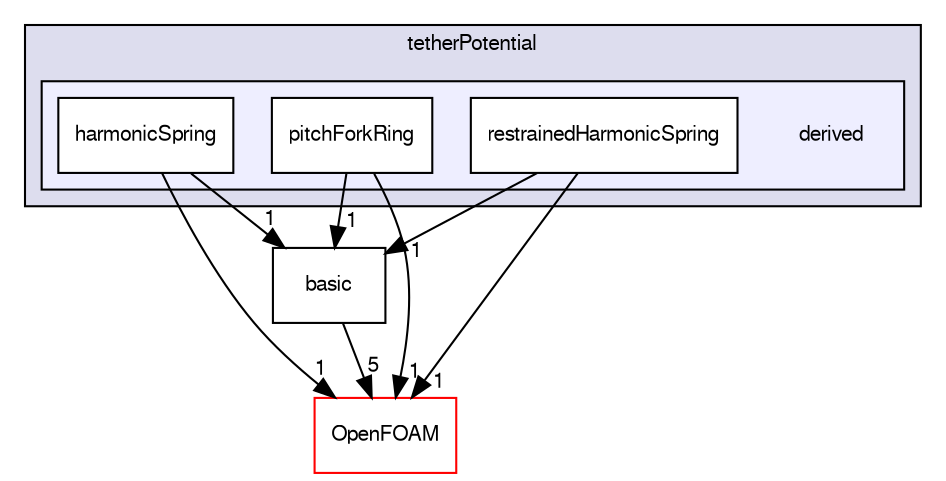 digraph "src/lagrangian/molecularDynamics/potential/tetherPotential/derived" {
  bgcolor=transparent;
  compound=true
  node [ fontsize="10", fontname="FreeSans"];
  edge [ labelfontsize="10", labelfontname="FreeSans"];
  subgraph clusterdir_be0ea55c675e02a10da4f3c0657cc9af {
    graph [ bgcolor="#ddddee", pencolor="black", label="tetherPotential" fontname="FreeSans", fontsize="10", URL="dir_be0ea55c675e02a10da4f3c0657cc9af.html"]
  subgraph clusterdir_ef7396bd27856fbdf883f50486c52791 {
    graph [ bgcolor="#eeeeff", pencolor="black", label="" URL="dir_ef7396bd27856fbdf883f50486c52791.html"];
    dir_ef7396bd27856fbdf883f50486c52791 [shape=plaintext label="derived"];
    dir_53c5d1cfe023bb10d4d56421ad65092e [shape=box label="harmonicSpring" color="black" fillcolor="white" style="filled" URL="dir_53c5d1cfe023bb10d4d56421ad65092e.html"];
    dir_5ce780b908092e17fefb9beb516c9bfd [shape=box label="pitchForkRing" color="black" fillcolor="white" style="filled" URL="dir_5ce780b908092e17fefb9beb516c9bfd.html"];
    dir_8710c3440d7e64a674c5a54da6cee74f [shape=box label="restrainedHarmonicSpring" color="black" fillcolor="white" style="filled" URL="dir_8710c3440d7e64a674c5a54da6cee74f.html"];
  }
  }
  dir_c5473ff19b20e6ec4dfe5c310b3778a8 [shape=box label="OpenFOAM" color="red" URL="dir_c5473ff19b20e6ec4dfe5c310b3778a8.html"];
  dir_a07e024f814fb2e32a467cfe0550bac9 [shape=box label="basic" URL="dir_a07e024f814fb2e32a467cfe0550bac9.html"];
  dir_8710c3440d7e64a674c5a54da6cee74f->dir_c5473ff19b20e6ec4dfe5c310b3778a8 [headlabel="1", labeldistance=1.5 headhref="dir_001502_001732.html"];
  dir_8710c3440d7e64a674c5a54da6cee74f->dir_a07e024f814fb2e32a467cfe0550bac9 [headlabel="1", labeldistance=1.5 headhref="dir_001502_001498.html"];
  dir_53c5d1cfe023bb10d4d56421ad65092e->dir_c5473ff19b20e6ec4dfe5c310b3778a8 [headlabel="1", labeldistance=1.5 headhref="dir_001500_001732.html"];
  dir_53c5d1cfe023bb10d4d56421ad65092e->dir_a07e024f814fb2e32a467cfe0550bac9 [headlabel="1", labeldistance=1.5 headhref="dir_001500_001498.html"];
  dir_5ce780b908092e17fefb9beb516c9bfd->dir_c5473ff19b20e6ec4dfe5c310b3778a8 [headlabel="1", labeldistance=1.5 headhref="dir_001501_001732.html"];
  dir_5ce780b908092e17fefb9beb516c9bfd->dir_a07e024f814fb2e32a467cfe0550bac9 [headlabel="1", labeldistance=1.5 headhref="dir_001501_001498.html"];
  dir_a07e024f814fb2e32a467cfe0550bac9->dir_c5473ff19b20e6ec4dfe5c310b3778a8 [headlabel="5", labeldistance=1.5 headhref="dir_001498_001732.html"];
}
